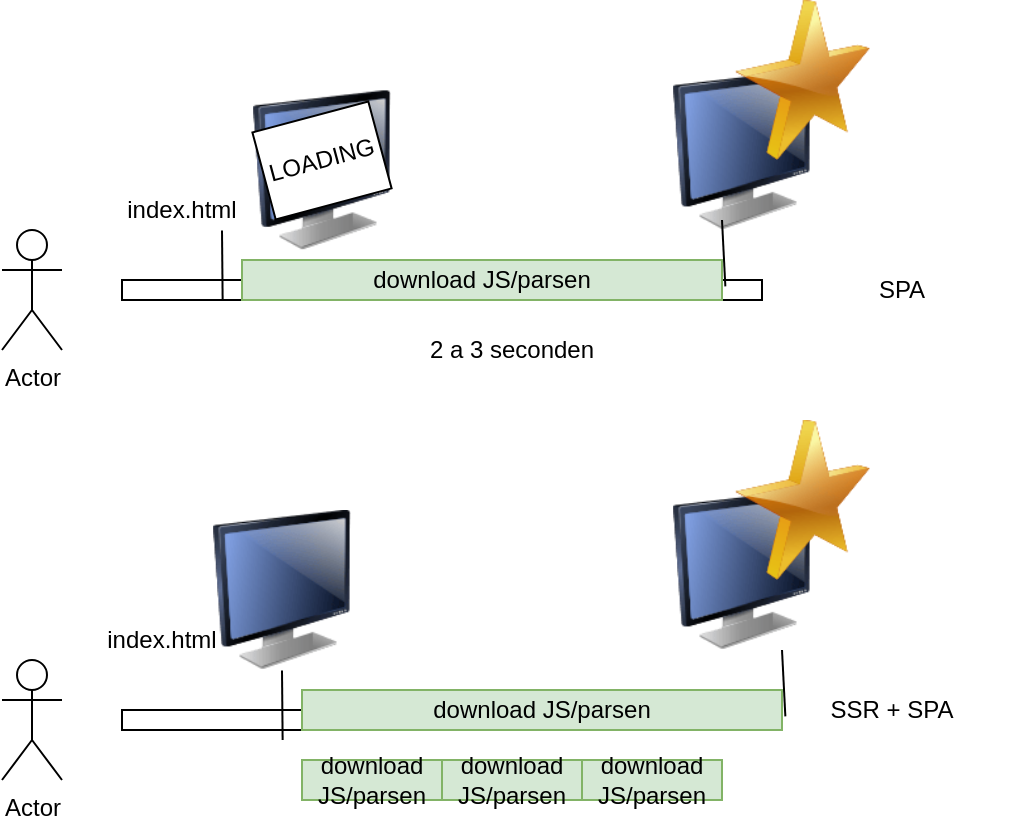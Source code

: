 <mxfile>
    <diagram id="VteJITER3eXXvVMXJnZ_" name="Page-1">
        <mxGraphModel dx="446" dy="427" grid="1" gridSize="10" guides="1" tooltips="1" connect="1" arrows="1" fold="1" page="1" pageScale="1" pageWidth="850" pageHeight="1100" math="0" shadow="0">
            <root>
                <mxCell id="0"/>
                <mxCell id="1" parent="0"/>
                <mxCell id="2" value="" style="rounded=0;whiteSpace=wrap;html=1;" parent="1" vertex="1">
                    <mxGeometry x="200" y="160" width="320" height="10" as="geometry"/>
                </mxCell>
                <mxCell id="3" value="Actor" style="shape=umlActor;verticalLabelPosition=bottom;verticalAlign=top;html=1;outlineConnect=0;" parent="1" vertex="1">
                    <mxGeometry x="140" y="135" width="30" height="60" as="geometry"/>
                </mxCell>
                <mxCell id="5" value="" style="endArrow=none;html=1;exitX=0.126;exitY=0.48;exitDx=0;exitDy=0;exitPerimeter=0;" parent="1" edge="1">
                    <mxGeometry width="50" height="50" relative="1" as="geometry">
                        <mxPoint x="250.32" y="170.0" as="sourcePoint"/>
                        <mxPoint x="250" y="135.2" as="targetPoint"/>
                    </mxGeometry>
                </mxCell>
                <mxCell id="6" value="index.html" style="text;html=1;align=center;verticalAlign=middle;whiteSpace=wrap;rounded=0;" parent="1" vertex="1">
                    <mxGeometry x="200" y="110" width="60" height="30" as="geometry"/>
                </mxCell>
                <mxCell id="8" value="SPA" style="text;html=1;align=center;verticalAlign=middle;whiteSpace=wrap;rounded=0;" parent="1" vertex="1">
                    <mxGeometry x="560" y="150" width="60" height="30" as="geometry"/>
                </mxCell>
                <mxCell id="10" value="" style="image;html=1;image=img/lib/clip_art/computers/Monitor_128x128.png" parent="1" vertex="1">
                    <mxGeometry x="470" y="55" width="80" height="80" as="geometry"/>
                </mxCell>
                <mxCell id="11" value="download JS/parsen" style="rounded=0;whiteSpace=wrap;html=1;fillColor=#d5e8d4;strokeColor=#82b366;" parent="1" vertex="1">
                    <mxGeometry x="260" y="150" width="240" height="20" as="geometry"/>
                </mxCell>
                <mxCell id="12" value="" style="endArrow=none;html=1;exitX=0.599;exitY=0.32;exitDx=0;exitDy=0;exitPerimeter=0;" parent="1" edge="1">
                    <mxGeometry width="50" height="50" relative="1" as="geometry">
                        <mxPoint x="501.68" y="163.2" as="sourcePoint"/>
                        <mxPoint x="500" y="130" as="targetPoint"/>
                    </mxGeometry>
                </mxCell>
                <mxCell id="13" value="" style="image;html=1;image=img/lib/clip_art/computers/Monitor_128x128.png" parent="1" vertex="1">
                    <mxGeometry x="260" y="65.2" width="80" height="80" as="geometry"/>
                </mxCell>
                <mxCell id="14" value="LOADING" style="rounded=0;whiteSpace=wrap;html=1;rotation=-15;" parent="1" vertex="1">
                    <mxGeometry x="270" y="77.7" width="60" height="45" as="geometry"/>
                </mxCell>
                <mxCell id="15" value="2 a 3 seconden" style="text;html=1;align=center;verticalAlign=middle;whiteSpace=wrap;rounded=0;" parent="1" vertex="1">
                    <mxGeometry x="340" y="180" width="110" height="30" as="geometry"/>
                </mxCell>
                <mxCell id="16" value="" style="rounded=0;whiteSpace=wrap;html=1;" parent="1" vertex="1">
                    <mxGeometry x="200" y="375" width="320" height="10" as="geometry"/>
                </mxCell>
                <mxCell id="17" value="Actor" style="shape=umlActor;verticalLabelPosition=bottom;verticalAlign=top;html=1;outlineConnect=0;" parent="1" vertex="1">
                    <mxGeometry x="140" y="350" width="30" height="60" as="geometry"/>
                </mxCell>
                <mxCell id="19" value="index.html" style="text;html=1;align=center;verticalAlign=middle;whiteSpace=wrap;rounded=0;" parent="1" vertex="1">
                    <mxGeometry x="190" y="325" width="60" height="30" as="geometry"/>
                </mxCell>
                <mxCell id="20" value="SSR + SPA" style="text;html=1;align=center;verticalAlign=middle;whiteSpace=wrap;rounded=0;" parent="1" vertex="1">
                    <mxGeometry x="520" y="360" width="130" height="30" as="geometry"/>
                </mxCell>
                <mxCell id="21" value="" style="image;html=1;image=img/lib/clip_art/computers/Monitor_128x128.png" parent="1" vertex="1">
                    <mxGeometry x="240" y="275" width="80" height="80" as="geometry"/>
                </mxCell>
                <mxCell id="22" value="download JS/parsen" style="rounded=0;whiteSpace=wrap;html=1;fillColor=#d5e8d4;strokeColor=#82b366;" parent="1" vertex="1">
                    <mxGeometry x="290" y="365" width="240" height="20" as="geometry"/>
                </mxCell>
                <mxCell id="23" value="" style="endArrow=none;html=1;exitX=0.599;exitY=0.32;exitDx=0;exitDy=0;exitPerimeter=0;" parent="1" edge="1">
                    <mxGeometry width="50" height="50" relative="1" as="geometry">
                        <mxPoint x="531.68" y="378.2" as="sourcePoint"/>
                        <mxPoint x="530" y="345" as="targetPoint"/>
                    </mxGeometry>
                </mxCell>
                <mxCell id="26" value="2 a 3 seconden" style="text;html=1;align=center;verticalAlign=middle;whiteSpace=wrap;rounded=0;" parent="1" vertex="1">
                    <mxGeometry x="340" y="395" width="110" height="30" as="geometry"/>
                </mxCell>
                <mxCell id="38" value="" style="endArrow=none;html=1;exitX=0.126;exitY=0.48;exitDx=0;exitDy=0;exitPerimeter=0;" parent="1" edge="1">
                    <mxGeometry width="50" height="50" relative="1" as="geometry">
                        <mxPoint x="280.32" y="390.0" as="sourcePoint"/>
                        <mxPoint x="280" y="355.2" as="targetPoint"/>
                    </mxGeometry>
                </mxCell>
                <mxCell id="39" value="" style="image;html=1;image=img/lib/clip_art/general/Star_128x128.png" parent="1" vertex="1">
                    <mxGeometry x="500" y="20" width="80" height="80" as="geometry"/>
                </mxCell>
                <mxCell id="44" value="" style="image;html=1;image=img/lib/clip_art/computers/Monitor_128x128.png" parent="1" vertex="1">
                    <mxGeometry x="470" y="265" width="80" height="80" as="geometry"/>
                </mxCell>
                <mxCell id="45" value="" style="image;html=1;image=img/lib/clip_art/general/Star_128x128.png" parent="1" vertex="1">
                    <mxGeometry x="500" y="230" width="80" height="80" as="geometry"/>
                </mxCell>
                <mxCell id="47" value="download JS/parsen" style="rounded=0;whiteSpace=wrap;html=1;fillColor=#d5e8d4;strokeColor=#82b366;" parent="1" vertex="1">
                    <mxGeometry x="290" y="400" width="70" height="20" as="geometry"/>
                </mxCell>
                <mxCell id="48" value="download JS/parsen" style="rounded=0;whiteSpace=wrap;html=1;fillColor=#d5e8d4;strokeColor=#82b366;" parent="1" vertex="1">
                    <mxGeometry x="360" y="400" width="70" height="20" as="geometry"/>
                </mxCell>
                <mxCell id="49" value="download JS/parsen" style="rounded=0;whiteSpace=wrap;html=1;fillColor=#d5e8d4;strokeColor=#82b366;" parent="1" vertex="1">
                    <mxGeometry x="430" y="400" width="70" height="20" as="geometry"/>
                </mxCell>
            </root>
        </mxGraphModel>
    </diagram>
    <diagram id="2Gjre3N7muIeVU6ygTkS" name="Page-2">
        <mxGraphModel dx="746" dy="427" grid="1" gridSize="10" guides="1" tooltips="1" connect="1" arrows="1" fold="1" page="1" pageScale="1" pageWidth="850" pageHeight="1100" math="0" shadow="0">
            <root>
                <mxCell id="0"/>
                <mxCell id="1" parent="0"/>
                <mxCell id="DHip46Rp8uiSRYNajNQN-2" value="Browser APIs&lt;div&gt;document.createElement()&lt;/div&gt;" style="rounded=1;whiteSpace=wrap;html=1;fillColor=#d5e8d4;strokeColor=#82b366;" parent="1" vertex="1">
                    <mxGeometry x="100" y="120" width="200" height="60" as="geometry"/>
                </mxCell>
                <mxCell id="DHip46Rp8uiSRYNajNQN-3" value="JavaScript" style="rounded=1;whiteSpace=wrap;html=1;fillColor=#e1d5e7;strokeColor=#9673a6;" parent="1" vertex="1">
                    <mxGeometry x="50" y="240" width="120" height="60" as="geometry"/>
                </mxCell>
                <mxCell id="DHip46Rp8uiSRYNajNQN-4" value="" style="shape=flexArrow;endArrow=classic;html=1;" parent="1" source="DHip46Rp8uiSRYNajNQN-3" target="DHip46Rp8uiSRYNajNQN-2" edge="1">
                    <mxGeometry width="50" height="50" relative="1" as="geometry">
                        <mxPoint x="200" y="310" as="sourcePoint"/>
                        <mxPoint x="250" y="260" as="targetPoint"/>
                    </mxGeometry>
                </mxCell>
                <mxCell id="DHip46Rp8uiSRYNajNQN-5" value="WebAssembly" style="rounded=1;whiteSpace=wrap;html=1;fillColor=#f8cecc;strokeColor=#b85450;" parent="1" vertex="1">
                    <mxGeometry x="220" y="240" width="120" height="60" as="geometry"/>
                </mxCell>
                <mxCell id="DHip46Rp8uiSRYNajNQN-6" value="" style="shape=flexArrow;endArrow=classic;html=1;" parent="1" source="DHip46Rp8uiSRYNajNQN-5" target="DHip46Rp8uiSRYNajNQN-3" edge="1">
                    <mxGeometry width="50" height="50" relative="1" as="geometry">
                        <mxPoint x="200" y="310" as="sourcePoint"/>
                        <mxPoint x="250" y="260" as="targetPoint"/>
                    </mxGeometry>
                </mxCell>
            </root>
        </mxGraphModel>
    </diagram>
    <diagram id="XT574Gcd-rdPahG5EkWR" name="Page-3">
        <mxGraphModel dx="746" dy="427" grid="1" gridSize="10" guides="1" tooltips="1" connect="1" arrows="1" fold="1" page="1" pageScale="1" pageWidth="850" pageHeight="1100" math="0" shadow="0">
            <root>
                <mxCell id="0"/>
                <mxCell id="1" parent="0"/>
                <mxCell id="4JJpmWeFU4No0cwxt12h-1" value="Middleware" style="rounded=0;whiteSpace=wrap;html=1;fillColor=#dae8fc;strokeColor=#6c8ebf;" vertex="1" parent="1">
                    <mxGeometry x="60" y="120" width="120" height="60" as="geometry"/>
                </mxCell>
                <mxCell id="4JJpmWeFU4No0cwxt12h-2" value="Service&lt;div&gt;.SaveChanges()&lt;/div&gt;" style="rounded=0;whiteSpace=wrap;html=1;fillColor=#d5e8d4;strokeColor=#82b366;" vertex="1" parent="1">
                    <mxGeometry x="365" y="120" width="120" height="60" as="geometry"/>
                </mxCell>
                <mxCell id="4JJpmWeFU4No0cwxt12h-3" value="Endpoint" style="rounded=0;whiteSpace=wrap;html=1;fillColor=#d5e8d4;strokeColor=#82b366;" vertex="1" parent="1">
                    <mxGeometry x="220" y="120" width="120" height="60" as="geometry"/>
                </mxCell>
            </root>
        </mxGraphModel>
    </diagram>
    <diagram id="1UkNDY2CqzEfX8HKszAA" name="Page-4">
        <mxGraphModel dx="878" dy="502" grid="1" gridSize="10" guides="1" tooltips="1" connect="1" arrows="1" fold="1" page="1" pageScale="1" pageWidth="850" pageHeight="1100" math="0" shadow="0">
            <root>
                <mxCell id="0"/>
                <mxCell id="1" parent="0"/>
                <mxCell id="uUDfMvoy5cNqCCK38AXC-1" value="Gebruiker" style="shape=umlActor;verticalLabelPosition=bottom;verticalAlign=top;html=1;outlineConnect=0;" vertex="1" parent="1">
                    <mxGeometry x="40" y="110" width="30" height="60" as="geometry"/>
                </mxCell>
                <mxCell id="uUDfMvoy5cNqCCK38AXC-2" value="" style="shape=cylinder3;whiteSpace=wrap;html=1;boundedLbl=1;backgroundOutline=1;size=15;fillColor=#e1d5e7;strokeColor=#9673a6;" vertex="1" parent="1">
                    <mxGeometry x="780" y="100" width="60" height="80" as="geometry"/>
                </mxCell>
                <mxCell id="uUDfMvoy5cNqCCK38AXC-3" value="Page" style="rounded=0;whiteSpace=wrap;html=1;" vertex="1" parent="1">
                    <mxGeometry x="100" y="110" width="60" height="60" as="geometry"/>
                </mxCell>
                <mxCell id="uUDfMvoy5cNqCCK38AXC-4" value="Service" style="rounded=0;whiteSpace=wrap;html=1;" vertex="1" parent="1">
                    <mxGeometry x="200" y="110" width="60" height="60" as="geometry"/>
                </mxCell>
                <mxCell id="uUDfMvoy5cNqCCK38AXC-5" value="" style="shape=flexArrow;endArrow=classic;html=1;" edge="1" parent="1" source="uUDfMvoy5cNqCCK38AXC-3" target="uUDfMvoy5cNqCCK38AXC-4">
                    <mxGeometry width="50" height="50" relative="1" as="geometry">
                        <mxPoint x="360" y="250" as="sourcePoint"/>
                        <mxPoint x="410" y="200" as="targetPoint"/>
                    </mxGeometry>
                </mxCell>
                <mxCell id="uUDfMvoy5cNqCCK38AXC-7" value="Repository" style="rounded=0;whiteSpace=wrap;html=1;" vertex="1" parent="1">
                    <mxGeometry x="300" y="110" width="70" height="60" as="geometry"/>
                </mxCell>
                <mxCell id="uUDfMvoy5cNqCCK38AXC-8" value="" style="shape=flexArrow;endArrow=classic;html=1;" edge="1" parent="1" target="uUDfMvoy5cNqCCK38AXC-7">
                    <mxGeometry width="50" height="50" relative="1" as="geometry">
                        <mxPoint x="260" y="140" as="sourcePoint"/>
                        <mxPoint x="510" y="200" as="targetPoint"/>
                    </mxGeometry>
                </mxCell>
                <mxCell id="uUDfMvoy5cNqCCK38AXC-9" value="Controller / endpoint" style="rounded=0;whiteSpace=wrap;html=1;" vertex="1" parent="1">
                    <mxGeometry x="460" y="110" width="60" height="60" as="geometry"/>
                </mxCell>
                <mxCell id="uUDfMvoy5cNqCCK38AXC-10" value="" style="shape=flexArrow;endArrow=classic;html=1;exitX=1;exitY=0.5;exitDx=0;exitDy=0;" edge="1" parent="1" target="uUDfMvoy5cNqCCK38AXC-9" source="uUDfMvoy5cNqCCK38AXC-7">
                    <mxGeometry width="50" height="50" relative="1" as="geometry">
                        <mxPoint x="420" y="140" as="sourcePoint"/>
                        <mxPoint x="670" y="200" as="targetPoint"/>
                    </mxGeometry>
                </mxCell>
                <mxCell id="uUDfMvoy5cNqCCK38AXC-11" value="Service" style="rounded=0;whiteSpace=wrap;html=1;" vertex="1" parent="1">
                    <mxGeometry x="560" y="110" width="70" height="60" as="geometry"/>
                </mxCell>
                <mxCell id="uUDfMvoy5cNqCCK38AXC-12" value="" style="shape=flexArrow;endArrow=classic;html=1;" edge="1" parent="1" target="uUDfMvoy5cNqCCK38AXC-11">
                    <mxGeometry width="50" height="50" relative="1" as="geometry">
                        <mxPoint x="520" y="140" as="sourcePoint"/>
                        <mxPoint x="770" y="200" as="targetPoint"/>
                    </mxGeometry>
                </mxCell>
                <mxCell id="uUDfMvoy5cNqCCK38AXC-13" value="" style="rounded=0;whiteSpace=wrap;html=1;fillColor=#fff2cc;strokeColor=#d6b656;" vertex="1" parent="1">
                    <mxGeometry x="390" y="65" width="20" height="150" as="geometry"/>
                </mxCell>
                <mxCell id="uUDfMvoy5cNqCCK38AXC-14" value="&lt;div&gt;Frontend&lt;/div&gt;Browser" style="text;html=1;align=center;verticalAlign=middle;whiteSpace=wrap;rounded=0;" vertex="1" parent="1">
                    <mxGeometry x="200" y="210" width="60" height="30" as="geometry"/>
                </mxCell>
                <mxCell id="uUDfMvoy5cNqCCK38AXC-15" value="&lt;div&gt;ASP.NET Core&lt;/div&gt;Backend" style="text;html=1;align=center;verticalAlign=middle;whiteSpace=wrap;rounded=0;" vertex="1" parent="1">
                    <mxGeometry x="490" y="220" width="110" height="30" as="geometry"/>
                </mxCell>
                <mxCell id="uUDfMvoy5cNqCCK38AXC-26" value="" style="edgeStyle=none;html=1;" edge="1" parent="1" source="uUDfMvoy5cNqCCK38AXC-19" target="uUDfMvoy5cNqCCK38AXC-2">
                    <mxGeometry relative="1" as="geometry"/>
                </mxCell>
                <mxCell id="uUDfMvoy5cNqCCK38AXC-19" value="Repository" style="rounded=0;whiteSpace=wrap;html=1;" vertex="1" parent="1">
                    <mxGeometry x="670" y="110" width="70" height="60" as="geometry"/>
                </mxCell>
                <mxCell id="uUDfMvoy5cNqCCK38AXC-20" value="" style="shape=flexArrow;endArrow=classic;html=1;" edge="1" parent="1" target="uUDfMvoy5cNqCCK38AXC-19">
                    <mxGeometry width="50" height="50" relative="1" as="geometry">
                        <mxPoint x="630" y="140" as="sourcePoint"/>
                        <mxPoint x="880" y="200" as="targetPoint"/>
                    </mxGeometry>
                </mxCell>
                <mxCell id="uUDfMvoy5cNqCCK38AXC-24" value="" style="shape=flexArrow;endArrow=classic;html=1;" edge="1" parent="1">
                    <mxGeometry width="50" height="50" relative="1" as="geometry">
                        <mxPoint x="740" y="140" as="sourcePoint"/>
                        <mxPoint x="780" y="140" as="targetPoint"/>
                    </mxGeometry>
                </mxCell>
                <mxCell id="uUDfMvoy5cNqCCK38AXC-27" value="internet" style="text;html=1;align=center;verticalAlign=middle;whiteSpace=wrap;rounded=0;" vertex="1" parent="1">
                    <mxGeometry x="370" y="35" width="60" height="30" as="geometry"/>
                </mxCell>
            </root>
        </mxGraphModel>
    </diagram>
</mxfile>